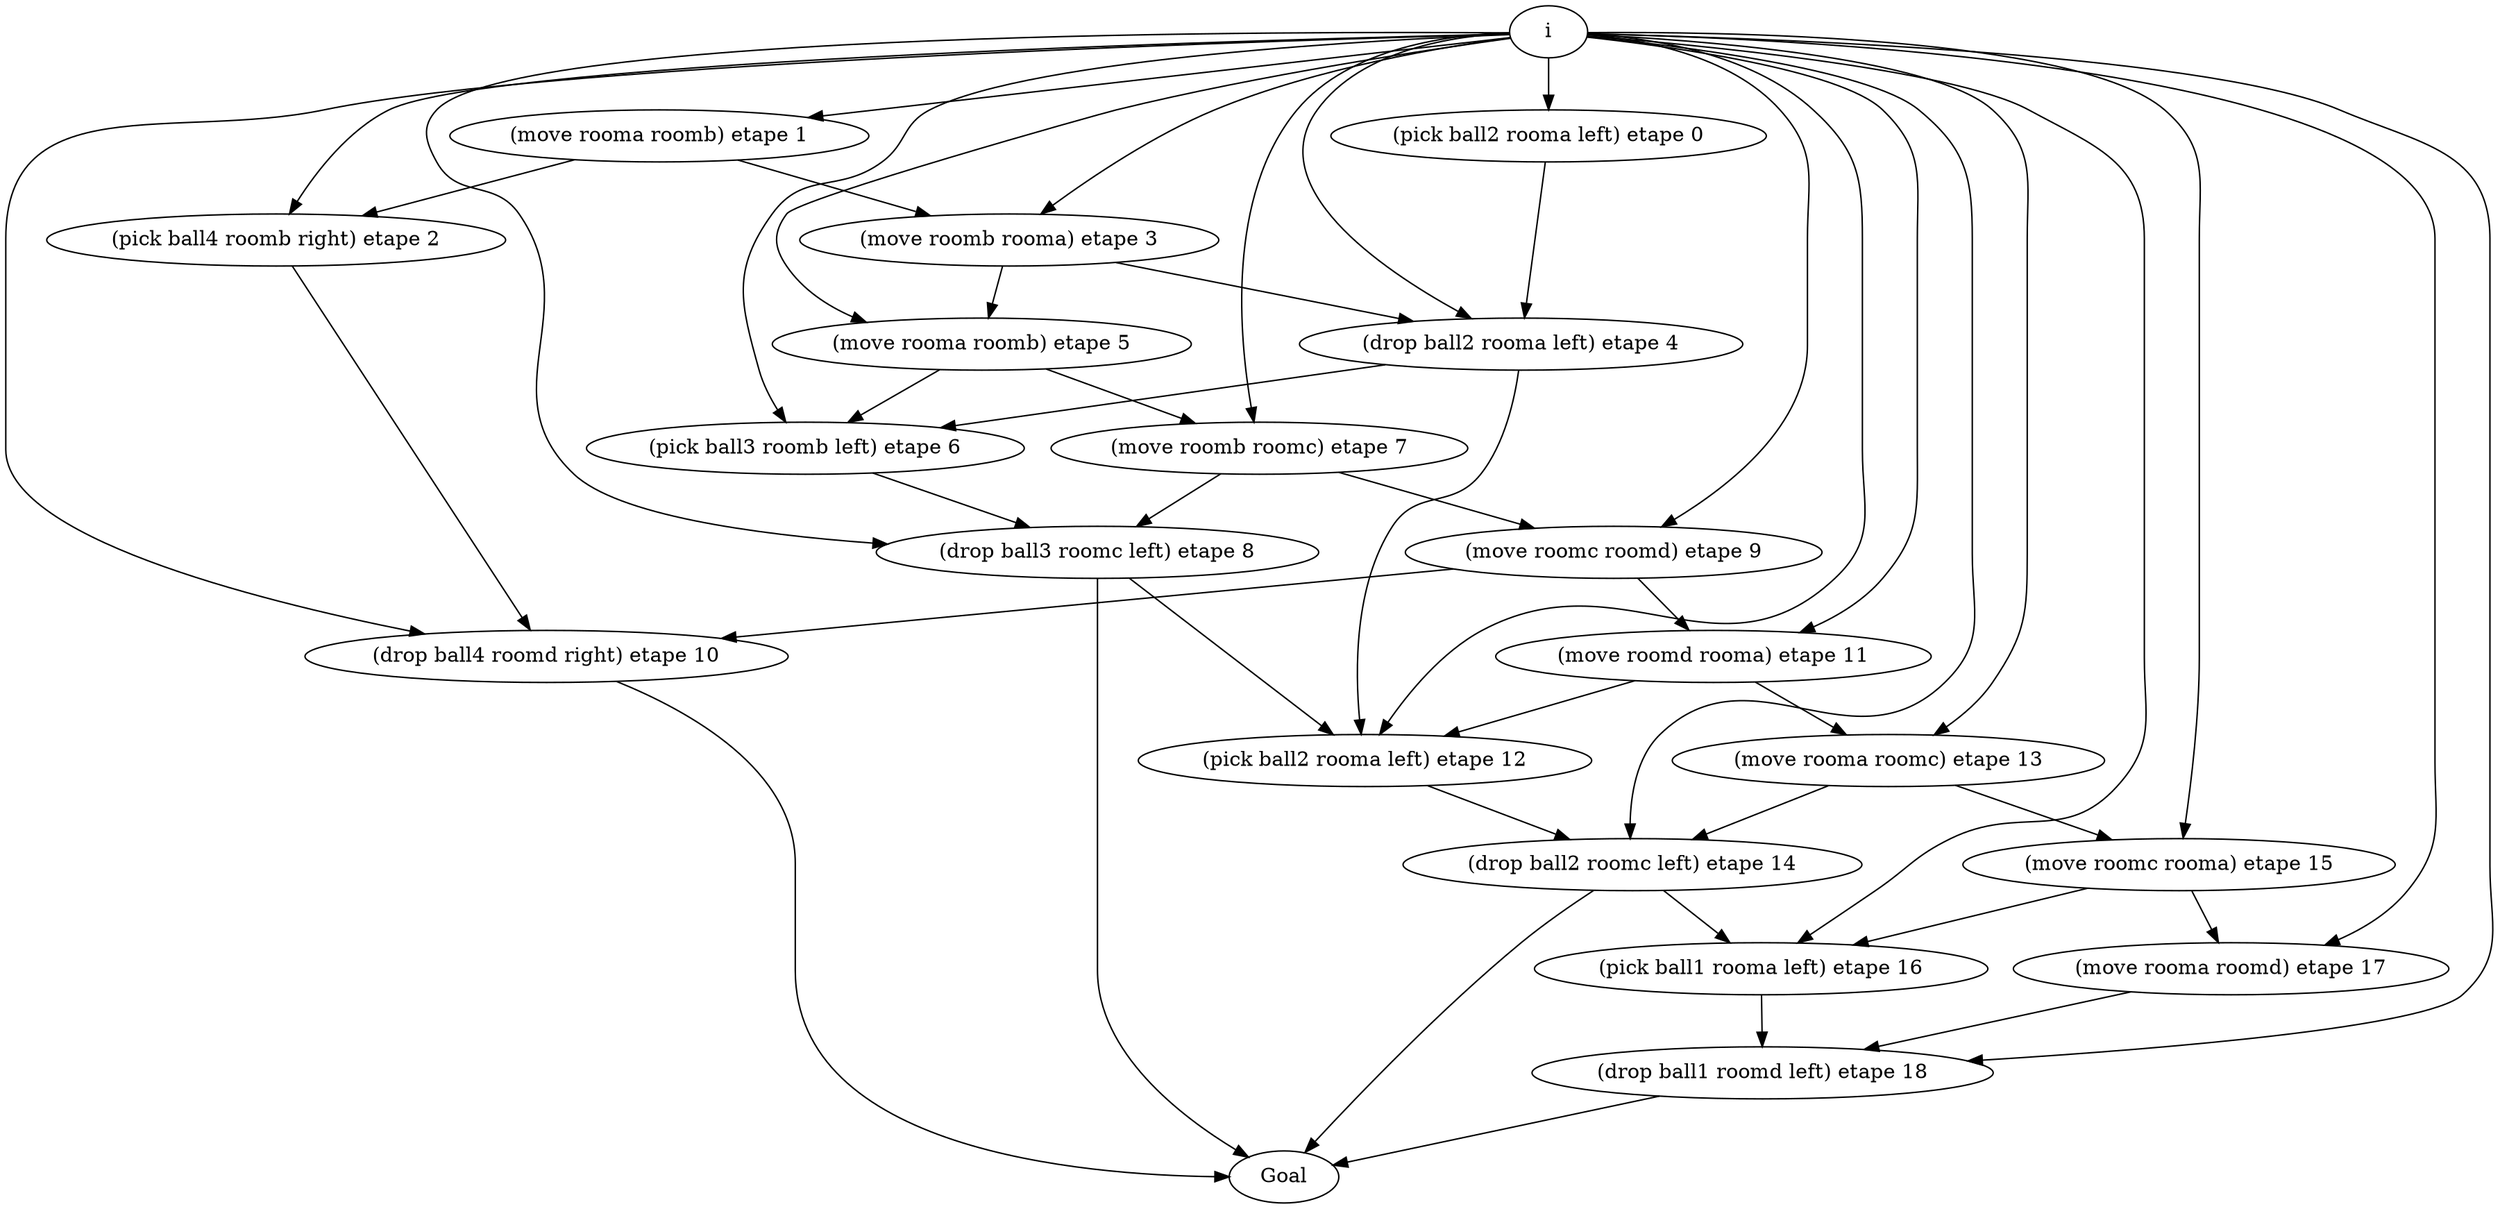 digraph D { 
"(pick ball2 rooma left) etape 0" -> "(drop ball2 rooma left) etape 4";
"(move rooma roomb) etape 1" -> "(pick ball4 roomb right) etape 2";
"(move rooma roomb) etape 1" -> "(move roomb rooma) etape 3";
"(pick ball4 roomb right) etape 2" -> "(drop ball4 roomd right) etape 10";
"(move roomb rooma) etape 3" -> "(drop ball2 rooma left) etape 4";
"(move roomb rooma) etape 3" -> "(move rooma roomb) etape 5";
"(drop ball2 rooma left) etape 4" -> "(pick ball3 roomb left) etape 6";
"(drop ball2 rooma left) etape 4" -> "(pick ball2 rooma left) etape 12";
"(move rooma roomb) etape 5" -> "(pick ball3 roomb left) etape 6";
"(move rooma roomb) etape 5" -> "(move roomb roomc) etape 7";
"(pick ball3 roomb left) etape 6" -> "(drop ball3 roomc left) etape 8";
"(move roomb roomc) etape 7" -> "(drop ball3 roomc left) etape 8";
"(move roomb roomc) etape 7" -> "(move roomc roomd) etape 9";
"(drop ball3 roomc left) etape 8" -> "(pick ball2 rooma left) etape 12";
"(drop ball3 roomc left) etape 8" -> " Goal ";
"(move roomc roomd) etape 9" -> "(drop ball4 roomd right) etape 10";
"(move roomc roomd) etape 9" -> "(move roomd rooma) etape 11";
"(drop ball4 roomd right) etape 10" -> " Goal ";
"(move roomd rooma) etape 11" -> "(pick ball2 rooma left) etape 12";
"(move roomd rooma) etape 11" -> "(move rooma roomc) etape 13";
"(pick ball2 rooma left) etape 12" -> "(drop ball2 roomc left) etape 14";
"(move rooma roomc) etape 13" -> "(drop ball2 roomc left) etape 14";
"(move rooma roomc) etape 13" -> "(move roomc rooma) etape 15";
"(drop ball2 roomc left) etape 14" -> "(pick ball1 rooma left) etape 16";
"(drop ball2 roomc left) etape 14" -> " Goal ";
"(move roomc rooma) etape 15" -> "(pick ball1 rooma left) etape 16";
"(move roomc rooma) etape 15" -> "(move rooma roomd) etape 17";
"(pick ball1 rooma left) etape 16" -> "(drop ball1 roomd left) etape 18";
"(move rooma roomd) etape 17" -> "(drop ball1 roomd left) etape 18";
"(drop ball1 roomd left) etape 18" -> " Goal ";
" i " -> "(pick ball2 rooma left) etape 0";
" i " -> "(move rooma roomb) etape 1";
" i " -> "(pick ball4 roomb right) etape 2";
" i " -> "(move roomb rooma) etape 3";
" i " -> "(drop ball2 rooma left) etape 4";
" i " -> "(move rooma roomb) etape 5";
" i " -> "(pick ball3 roomb left) etape 6";
" i " -> "(move roomb roomc) etape 7";
" i " -> "(drop ball3 roomc left) etape 8";
" i " -> "(move roomc roomd) etape 9";
" i " -> "(drop ball4 roomd right) etape 10";
" i " -> "(move roomd rooma) etape 11";
" i " -> "(pick ball2 rooma left) etape 12";
" i " -> "(move rooma roomc) etape 13";
" i " -> "(drop ball2 roomc left) etape 14";
" i " -> "(move roomc rooma) etape 15";
" i " -> "(pick ball1 rooma left) etape 16";
" i " -> "(move rooma roomd) etape 17";
" i " -> "(drop ball1 roomd left) etape 18";
} 